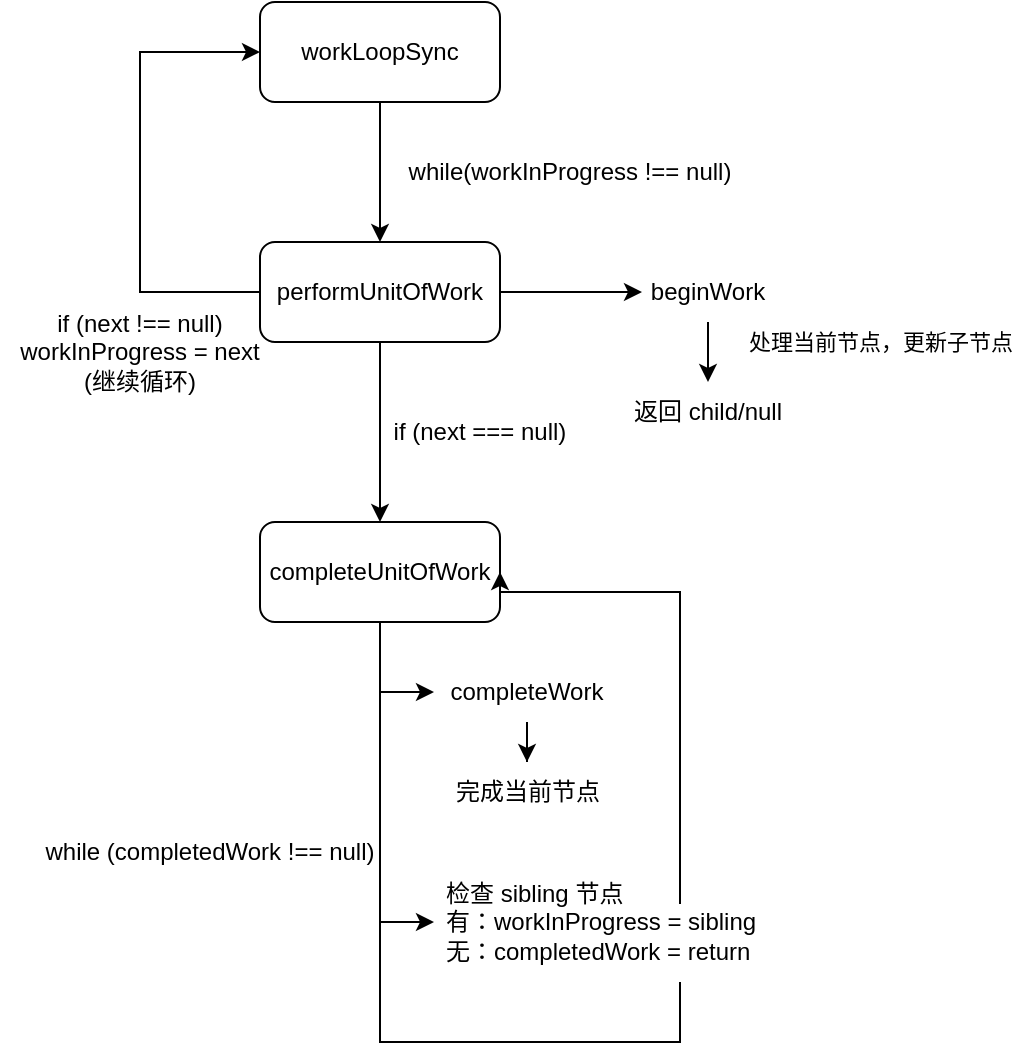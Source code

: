 <mxfile version="24.8.4">
  <diagram name="第 1 页" id="zMMZFU8kuMQ3PgCF7L6h">
    <mxGraphModel dx="955" dy="604" grid="1" gridSize="10" guides="1" tooltips="1" connect="1" arrows="1" fold="1" page="1" pageScale="1" pageWidth="827" pageHeight="1169" math="0" shadow="0">
      <root>
        <mxCell id="0" />
        <mxCell id="1" parent="0" />
        <mxCell id="ZNsw2Lb3vmknDcRQJszT-5" value="" style="edgeStyle=orthogonalEdgeStyle;rounded=0;orthogonalLoop=1;jettySize=auto;html=1;" edge="1" parent="1" source="ZNsw2Lb3vmknDcRQJszT-1" target="ZNsw2Lb3vmknDcRQJszT-2">
          <mxGeometry relative="1" as="geometry" />
        </mxCell>
        <mxCell id="ZNsw2Lb3vmknDcRQJszT-1" value="workLoopSync" style="rounded=1;whiteSpace=wrap;html=1;" vertex="1" parent="1">
          <mxGeometry x="190" y="160" width="120" height="50" as="geometry" />
        </mxCell>
        <mxCell id="ZNsw2Lb3vmknDcRQJszT-6" value="" style="edgeStyle=orthogonalEdgeStyle;rounded=0;orthogonalLoop=1;jettySize=auto;html=1;entryX=0;entryY=0.5;entryDx=0;entryDy=0;" edge="1" parent="1" source="ZNsw2Lb3vmknDcRQJszT-2" target="ZNsw2Lb3vmknDcRQJszT-9">
          <mxGeometry relative="1" as="geometry">
            <mxPoint x="340" y="305" as="targetPoint" />
          </mxGeometry>
        </mxCell>
        <mxCell id="ZNsw2Lb3vmknDcRQJszT-7" value="" style="edgeStyle=orthogonalEdgeStyle;rounded=0;orthogonalLoop=1;jettySize=auto;html=1;" edge="1" parent="1" source="ZNsw2Lb3vmknDcRQJszT-2" target="ZNsw2Lb3vmknDcRQJszT-4">
          <mxGeometry relative="1" as="geometry" />
        </mxCell>
        <mxCell id="ZNsw2Lb3vmknDcRQJszT-8" style="edgeStyle=orthogonalEdgeStyle;rounded=0;orthogonalLoop=1;jettySize=auto;html=1;exitX=0;exitY=0.5;exitDx=0;exitDy=0;entryX=0;entryY=0.5;entryDx=0;entryDy=0;" edge="1" parent="1" source="ZNsw2Lb3vmknDcRQJszT-2" target="ZNsw2Lb3vmknDcRQJszT-1">
          <mxGeometry relative="1" as="geometry">
            <Array as="points">
              <mxPoint x="130" y="305" />
              <mxPoint x="130" y="185" />
            </Array>
          </mxGeometry>
        </mxCell>
        <mxCell id="ZNsw2Lb3vmknDcRQJszT-2" value="performUnitOfWork" style="rounded=1;whiteSpace=wrap;html=1;" vertex="1" parent="1">
          <mxGeometry x="190" y="280" width="120" height="50" as="geometry" />
        </mxCell>
        <mxCell id="ZNsw2Lb3vmknDcRQJszT-4" value="completeUnitOfWork" style="rounded=1;whiteSpace=wrap;html=1;" vertex="1" parent="1">
          <mxGeometry x="190" y="420" width="120" height="50" as="geometry" />
        </mxCell>
        <mxCell id="ZNsw2Lb3vmknDcRQJszT-15" value="" style="edgeStyle=orthogonalEdgeStyle;rounded=0;orthogonalLoop=1;jettySize=auto;html=1;" edge="1" parent="1" source="ZNsw2Lb3vmknDcRQJszT-9" target="ZNsw2Lb3vmknDcRQJszT-14">
          <mxGeometry relative="1" as="geometry" />
        </mxCell>
        <mxCell id="ZNsw2Lb3vmknDcRQJszT-16" value="处理当前节点，更新子节点" style="edgeLabel;html=1;align=center;verticalAlign=middle;resizable=0;points=[];" vertex="1" connectable="0" parent="ZNsw2Lb3vmknDcRQJszT-15">
          <mxGeometry x="-0.2" y="-1" relative="1" as="geometry">
            <mxPoint x="85" y="-10" as="offset" />
          </mxGeometry>
        </mxCell>
        <mxCell id="ZNsw2Lb3vmknDcRQJszT-9" value="beginWork" style="text;html=1;align=center;verticalAlign=middle;whiteSpace=wrap;rounded=0;" vertex="1" parent="1">
          <mxGeometry x="381" y="290" width="66" height="30" as="geometry" />
        </mxCell>
        <mxCell id="ZNsw2Lb3vmknDcRQJszT-23" value="" style="edgeStyle=orthogonalEdgeStyle;rounded=0;orthogonalLoop=1;jettySize=auto;html=1;exitX=0.5;exitY=1;exitDx=0;exitDy=0;" edge="1" parent="1" source="ZNsw2Lb3vmknDcRQJszT-27" target="ZNsw2Lb3vmknDcRQJszT-22">
          <mxGeometry relative="1" as="geometry">
            <mxPoint x="323" y="540" as="sourcePoint" />
          </mxGeometry>
        </mxCell>
        <mxCell id="ZNsw2Lb3vmknDcRQJszT-11" value="while(workInProgress !== null)" style="text;html=1;align=center;verticalAlign=middle;whiteSpace=wrap;rounded=0;" vertex="1" parent="1">
          <mxGeometry x="250" y="230" width="190" height="30" as="geometry" />
        </mxCell>
        <mxCell id="ZNsw2Lb3vmknDcRQJszT-14" value="返回 child/null" style="text;html=1;align=center;verticalAlign=middle;whiteSpace=wrap;rounded=0;" vertex="1" parent="1">
          <mxGeometry x="374" y="350" width="80" height="30" as="geometry" />
        </mxCell>
        <mxCell id="ZNsw2Lb3vmknDcRQJszT-18" value="if (next === null)" style="text;html=1;align=center;verticalAlign=middle;whiteSpace=wrap;rounded=0;" vertex="1" parent="1">
          <mxGeometry x="250" y="360" width="100" height="30" as="geometry" />
        </mxCell>
        <mxCell id="ZNsw2Lb3vmknDcRQJszT-19" value="if (next !== null)&lt;div&gt;workInProgress = next&lt;/div&gt;&lt;div&gt;(继续循环)&lt;/div&gt;" style="text;html=1;align=center;verticalAlign=middle;whiteSpace=wrap;rounded=0;" vertex="1" parent="1">
          <mxGeometry x="60" y="320" width="140" height="30" as="geometry" />
        </mxCell>
        <mxCell id="ZNsw2Lb3vmknDcRQJszT-21" style="edgeStyle=orthogonalEdgeStyle;rounded=0;orthogonalLoop=1;jettySize=auto;html=1;exitX=0.5;exitY=1;exitDx=0;exitDy=0;entryX=1;entryY=0.5;entryDx=0;entryDy=0;" edge="1" parent="1" source="ZNsw2Lb3vmknDcRQJszT-4" target="ZNsw2Lb3vmknDcRQJszT-4">
          <mxGeometry relative="1" as="geometry">
            <Array as="points">
              <mxPoint x="250" y="680" />
              <mxPoint x="400" y="680" />
              <mxPoint x="400" y="455" />
              <mxPoint x="310" y="455" />
            </Array>
          </mxGeometry>
        </mxCell>
        <mxCell id="ZNsw2Lb3vmknDcRQJszT-33" value="&amp;nbsp; &amp;nbsp;&lt;div&gt;&lt;br&gt;&lt;/div&gt;&lt;div&gt;&lt;br&gt;&lt;/div&gt;" style="edgeLabel;html=1;align=center;verticalAlign=middle;resizable=0;points=[];" vertex="1" connectable="0" parent="ZNsw2Lb3vmknDcRQJszT-21">
          <mxGeometry x="0.392" relative="1" as="geometry">
            <mxPoint y="67" as="offset" />
          </mxGeometry>
        </mxCell>
        <mxCell id="ZNsw2Lb3vmknDcRQJszT-22" value="完成当前节点" style="text;html=1;align=center;verticalAlign=middle;whiteSpace=wrap;rounded=0;" vertex="1" parent="1">
          <mxGeometry x="283.5" y="540" width="80" height="30" as="geometry" />
        </mxCell>
        <mxCell id="ZNsw2Lb3vmknDcRQJszT-24" value="检查 sibling 节点&lt;div&gt;&lt;div&gt;有：workInProgress = sibling&lt;/div&gt;&lt;div&gt;无：completedWork = return&lt;/div&gt;&lt;/div&gt;" style="text;html=1;align=left;verticalAlign=middle;whiteSpace=wrap;rounded=0;spacingLeft=4;" vertex="1" parent="1">
          <mxGeometry x="277" y="585" width="193" height="70" as="geometry" />
        </mxCell>
        <mxCell id="ZNsw2Lb3vmknDcRQJszT-27" value="completeWork" style="text;html=1;align=center;verticalAlign=middle;whiteSpace=wrap;rounded=0;" vertex="1" parent="1">
          <mxGeometry x="277" y="490" width="93" height="30" as="geometry" />
        </mxCell>
        <mxCell id="ZNsw2Lb3vmknDcRQJszT-29" value="while (completedWork !== null)" style="text;html=1;align=center;verticalAlign=middle;whiteSpace=wrap;rounded=0;" vertex="1" parent="1">
          <mxGeometry x="80" y="570" width="170" height="30" as="geometry" />
        </mxCell>
        <mxCell id="ZNsw2Lb3vmknDcRQJszT-30" value="" style="endArrow=classic;html=1;rounded=0;entryX=0;entryY=0.5;entryDx=0;entryDy=0;" edge="1" parent="1" target="ZNsw2Lb3vmknDcRQJszT-27">
          <mxGeometry width="50" height="50" relative="1" as="geometry">
            <mxPoint x="250" y="505" as="sourcePoint" />
            <mxPoint x="200" y="500" as="targetPoint" />
          </mxGeometry>
        </mxCell>
        <mxCell id="ZNsw2Lb3vmknDcRQJszT-31" value="" style="endArrow=classic;html=1;rounded=0;entryX=0;entryY=0.5;entryDx=0;entryDy=0;" edge="1" parent="1" target="ZNsw2Lb3vmknDcRQJszT-24">
          <mxGeometry width="50" height="50" relative="1" as="geometry">
            <mxPoint x="250" y="620" as="sourcePoint" />
            <mxPoint x="250" y="660" as="targetPoint" />
          </mxGeometry>
        </mxCell>
      </root>
    </mxGraphModel>
  </diagram>
</mxfile>
